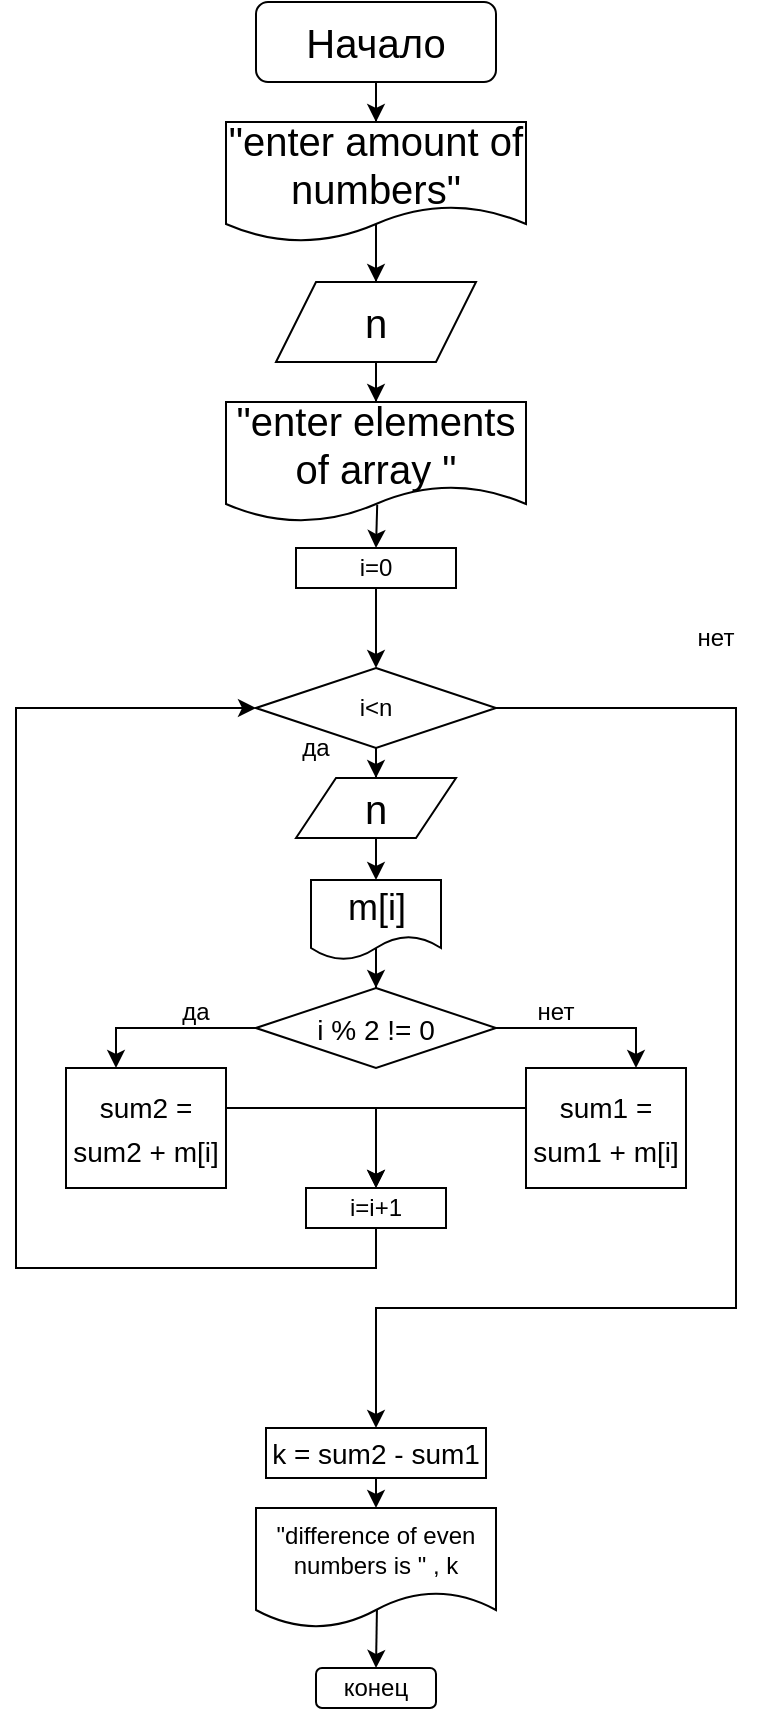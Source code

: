 <mxfile version="15.5.8" type="device"><diagram id="C5RBs43oDa-KdzZeNtuy" name="Page-1"><mxGraphModel dx="801" dy="830" grid="1" gridSize="20" guides="1" tooltips="1" connect="1" arrows="1" fold="1" page="1" pageScale="1" pageWidth="827" pageHeight="1169" math="0" shadow="0"><root><mxCell id="WIyWlLk6GJQsqaUBKTNV-0"/><mxCell id="WIyWlLk6GJQsqaUBKTNV-1" parent="WIyWlLk6GJQsqaUBKTNV-0"/><mxCell id="6rxGdcta7ztDB5Gd1GuF-130" value="" style="edgeStyle=orthogonalEdgeStyle;rounded=0;orthogonalLoop=1;jettySize=auto;html=1;" parent="WIyWlLk6GJQsqaUBKTNV-1" source="6rxGdcta7ztDB5Gd1GuF-131" target="6rxGdcta7ztDB5Gd1GuF-134" edge="1"><mxGeometry relative="1" as="geometry"/></mxCell><mxCell id="6rxGdcta7ztDB5Gd1GuF-131" value="i=0" style="whiteSpace=wrap;html=1;rounded=0;" parent="WIyWlLk6GJQsqaUBKTNV-1" vertex="1"><mxGeometry x="1260" y="280" width="80" height="20" as="geometry"/></mxCell><mxCell id="Hcy6HVX9xFuKbH1JVQTh-3" value="" style="edgeStyle=orthogonalEdgeStyle;rounded=0;orthogonalLoop=1;jettySize=auto;html=1;" edge="1" parent="WIyWlLk6GJQsqaUBKTNV-1" source="6rxGdcta7ztDB5Gd1GuF-134" target="Hcy6HVX9xFuKbH1JVQTh-2"><mxGeometry relative="1" as="geometry"/></mxCell><mxCell id="Hcy6HVX9xFuKbH1JVQTh-14" value="" style="edgeStyle=orthogonalEdgeStyle;rounded=0;orthogonalLoop=1;jettySize=auto;html=1;" edge="1" parent="WIyWlLk6GJQsqaUBKTNV-1" source="6rxGdcta7ztDB5Gd1GuF-134"><mxGeometry relative="1" as="geometry"><mxPoint x="1300" y="720" as="targetPoint"/><Array as="points"><mxPoint x="1480" y="360"/><mxPoint x="1480" y="660"/><mxPoint x="1300" y="660"/></Array></mxGeometry></mxCell><mxCell id="6rxGdcta7ztDB5Gd1GuF-134" value="i&amp;lt;n" style="rhombus;whiteSpace=wrap;html=1;rounded=0;" parent="WIyWlLk6GJQsqaUBKTNV-1" vertex="1"><mxGeometry x="1240" y="340" width="120" height="40" as="geometry"/></mxCell><mxCell id="Hcy6HVX9xFuKbH1JVQTh-11" value="" style="edgeStyle=orthogonalEdgeStyle;rounded=0;orthogonalLoop=1;jettySize=auto;html=1;entryX=0;entryY=0.5;entryDx=0;entryDy=0;" edge="1" parent="WIyWlLk6GJQsqaUBKTNV-1" source="6rxGdcta7ztDB5Gd1GuF-136" target="6rxGdcta7ztDB5Gd1GuF-134"><mxGeometry relative="1" as="geometry"><mxPoint x="1040" y="360" as="targetPoint"/><Array as="points"><mxPoint x="1300" y="640"/><mxPoint x="1120" y="640"/><mxPoint x="1120" y="360"/></Array></mxGeometry></mxCell><mxCell id="6rxGdcta7ztDB5Gd1GuF-136" value="i=i+1" style="rounded=0;whiteSpace=wrap;html=1;" parent="WIyWlLk6GJQsqaUBKTNV-1" vertex="1"><mxGeometry x="1265" y="600" width="70" height="20" as="geometry"/></mxCell><mxCell id="6rxGdcta7ztDB5Gd1GuF-138" value="да" style="text;html=1;strokeColor=none;fillColor=none;align=center;verticalAlign=middle;whiteSpace=wrap;rounded=0;" parent="WIyWlLk6GJQsqaUBKTNV-1" vertex="1"><mxGeometry x="1240" y="365" width="60" height="30" as="geometry"/></mxCell><mxCell id="6rxGdcta7ztDB5Gd1GuF-139" value="нет" style="text;html=1;strokeColor=none;fillColor=none;align=center;verticalAlign=middle;whiteSpace=wrap;rounded=0;" parent="WIyWlLk6GJQsqaUBKTNV-1" vertex="1"><mxGeometry x="1440" y="310" width="60" height="30" as="geometry"/></mxCell><mxCell id="6rxGdcta7ztDB5Gd1GuF-140" value="" style="edgeStyle=orthogonalEdgeStyle;rounded=0;orthogonalLoop=1;jettySize=auto;html=1;fontSize=14;exitX=0.505;exitY=0.823;exitDx=0;exitDy=0;exitPerimeter=0;startArrow=none;entryX=0.593;entryY=0.014;entryDx=0;entryDy=0;entryPerimeter=0;" parent="WIyWlLk6GJQsqaUBKTNV-1" source="6rxGdcta7ztDB5Gd1GuF-142" edge="1" target="6rxGdcta7ztDB5Gd1GuF-142"><mxGeometry relative="1" as="geometry"><mxPoint x="1300" y="887" as="targetPoint"/></mxGeometry></mxCell><mxCell id="Hcy6HVX9xFuKbH1JVQTh-17" value="" style="edgeStyle=orthogonalEdgeStyle;rounded=0;orthogonalLoop=1;jettySize=auto;html=1;exitX=0.504;exitY=0.833;exitDx=0;exitDy=0;exitPerimeter=0;entryX=0.5;entryY=0;entryDx=0;entryDy=0;" edge="1" parent="WIyWlLk6GJQsqaUBKTNV-1" source="6rxGdcta7ztDB5Gd1GuF-141" target="6rxGdcta7ztDB5Gd1GuF-142"><mxGeometry relative="1" as="geometry"><mxPoint x="1300" y="900" as="targetPoint"/></mxGeometry></mxCell><mxCell id="6rxGdcta7ztDB5Gd1GuF-141" value="&quot;difference of even numbers is&amp;nbsp;&quot; , k" style="shape=document;whiteSpace=wrap;html=1;boundedLbl=1;" parent="WIyWlLk6GJQsqaUBKTNV-1" vertex="1"><mxGeometry x="1240" y="760" width="120" height="60" as="geometry"/></mxCell><mxCell id="Hcy6HVX9xFuKbH1JVQTh-13" value="" style="edgeStyle=orthogonalEdgeStyle;rounded=0;orthogonalLoop=1;jettySize=auto;html=1;entryX=0.5;entryY=0;entryDx=0;entryDy=0;" edge="1" parent="WIyWlLk6GJQsqaUBKTNV-1" source="6rxGdcta7ztDB5Gd1GuF-145" target="Hcy6HVX9xFuKbH1JVQTh-6"><mxGeometry relative="1" as="geometry"/></mxCell><mxCell id="6rxGdcta7ztDB5Gd1GuF-145" value="m[i]" style="shape=document;whiteSpace=wrap;html=1;boundedLbl=1;fontSize=18;" parent="WIyWlLk6GJQsqaUBKTNV-1" vertex="1"><mxGeometry x="1267.5" y="446" width="65" height="40" as="geometry"/></mxCell><mxCell id="6rxGdcta7ztDB5Gd1GuF-146" value="" style="edgeStyle=orthogonalEdgeStyle;rounded=0;orthogonalLoop=1;jettySize=auto;html=1;fontSize=18;" parent="WIyWlLk6GJQsqaUBKTNV-1" target="6rxGdcta7ztDB5Gd1GuF-150" edge="1"><mxGeometry relative="1" as="geometry"><Array as="points"><mxPoint x="1170" y="520"/></Array><mxPoint x="1300.029" y="527.01" as="sourcePoint"/></mxGeometry></mxCell><mxCell id="6rxGdcta7ztDB5Gd1GuF-147" value="" style="edgeStyle=orthogonalEdgeStyle;rounded=0;orthogonalLoop=1;jettySize=auto;html=1;fontSize=14;" parent="WIyWlLk6GJQsqaUBKTNV-1" target="6rxGdcta7ztDB5Gd1GuF-152" edge="1"><mxGeometry relative="1" as="geometry"><Array as="points"><mxPoint x="1430" y="520"/></Array><mxPoint x="1300.029" y="527.01" as="sourcePoint"/></mxGeometry></mxCell><mxCell id="Hcy6HVX9xFuKbH1JVQTh-8" value="" style="edgeStyle=orthogonalEdgeStyle;rounded=0;orthogonalLoop=1;jettySize=auto;html=1;entryX=0.5;entryY=0;entryDx=0;entryDy=0;" edge="1" parent="WIyWlLk6GJQsqaUBKTNV-1" source="6rxGdcta7ztDB5Gd1GuF-150" target="6rxGdcta7ztDB5Gd1GuF-136"><mxGeometry relative="1" as="geometry"><mxPoint x="1300" y="585" as="targetPoint"/><Array as="points"><mxPoint x="1300" y="560"/></Array></mxGeometry></mxCell><mxCell id="6rxGdcta7ztDB5Gd1GuF-150" value="&lt;font style=&quot;font-size: 14px&quot;&gt;sum2 = sum2 + m[i]&lt;/font&gt;" style="whiteSpace=wrap;html=1;fontSize=18;" parent="WIyWlLk6GJQsqaUBKTNV-1" vertex="1"><mxGeometry x="1145" y="540" width="80" height="60" as="geometry"/></mxCell><mxCell id="Hcy6HVX9xFuKbH1JVQTh-12" value="" style="edgeStyle=orthogonalEdgeStyle;rounded=0;orthogonalLoop=1;jettySize=auto;html=1;" edge="1" parent="WIyWlLk6GJQsqaUBKTNV-1" source="6rxGdcta7ztDB5Gd1GuF-152"><mxGeometry relative="1" as="geometry"><mxPoint x="1300" y="600" as="targetPoint"/><Array as="points"><mxPoint x="1300" y="560"/></Array></mxGeometry></mxCell><mxCell id="6rxGdcta7ztDB5Gd1GuF-152" value="&lt;font style=&quot;font-size: 14px&quot;&gt;sum1 = sum1 + m[i]&lt;/font&gt;" style="whiteSpace=wrap;html=1;fontSize=18;" parent="WIyWlLk6GJQsqaUBKTNV-1" vertex="1"><mxGeometry x="1375" y="540" width="80" height="60" as="geometry"/></mxCell><mxCell id="6rxGdcta7ztDB5Gd1GuF-153" value="да" style="text;html=1;strokeColor=none;fillColor=none;align=center;verticalAlign=middle;whiteSpace=wrap;rounded=0;" parent="WIyWlLk6GJQsqaUBKTNV-1" vertex="1"><mxGeometry x="1180" y="497" width="60" height="30" as="geometry"/></mxCell><mxCell id="6rxGdcta7ztDB5Gd1GuF-154" value="нет" style="text;html=1;strokeColor=none;fillColor=none;align=center;verticalAlign=middle;whiteSpace=wrap;rounded=0;" parent="WIyWlLk6GJQsqaUBKTNV-1" vertex="1"><mxGeometry x="1360" y="497" width="60" height="30" as="geometry"/></mxCell><mxCell id="6rxGdcta7ztDB5Gd1GuF-155" value="" style="edgeStyle=orthogonalEdgeStyle;rounded=0;orthogonalLoop=1;jettySize=auto;html=1;fontSize=14;entryX=0.5;entryY=0;entryDx=0;entryDy=0;exitX=0.5;exitY=1;exitDx=0;exitDy=0;" parent="WIyWlLk6GJQsqaUBKTNV-1" source="Hcy6HVX9xFuKbH1JVQTh-15" target="6rxGdcta7ztDB5Gd1GuF-141" edge="1"><mxGeometry relative="1" as="geometry"><mxPoint x="1300" y="760" as="sourcePoint"/></mxGeometry></mxCell><mxCell id="6rxGdcta7ztDB5Gd1GuF-165" value="" style="edgeStyle=orthogonalEdgeStyle;rounded=0;orthogonalLoop=1;jettySize=auto;html=1;fontSize=14;" parent="WIyWlLk6GJQsqaUBKTNV-1" source="6rxGdcta7ztDB5Gd1GuF-166" target="6rxGdcta7ztDB5Gd1GuF-171" edge="1"><mxGeometry relative="1" as="geometry"/></mxCell><mxCell id="6rxGdcta7ztDB5Gd1GuF-166" value="&lt;font style=&quot;font-size: 20px&quot;&gt;Начало&lt;/font&gt;" style="rounded=1;whiteSpace=wrap;html=1;fontSize=12;glass=0;strokeWidth=1;shadow=0;" parent="WIyWlLk6GJQsqaUBKTNV-1" vertex="1"><mxGeometry x="1240" y="7" width="120" height="40" as="geometry"/></mxCell><mxCell id="6rxGdcta7ztDB5Gd1GuF-167" value="" style="edgeStyle=orthogonalEdgeStyle;rounded=0;orthogonalLoop=1;jettySize=auto;html=1;exitX=0.504;exitY=0.857;exitDx=0;exitDy=0;exitPerimeter=0;" parent="WIyWlLk6GJQsqaUBKTNV-1" source="6rxGdcta7ztDB5Gd1GuF-172" edge="1"><mxGeometry relative="1" as="geometry"><mxPoint x="1300" y="247" as="sourcePoint"/><mxPoint x="1300" y="280" as="targetPoint"/></mxGeometry></mxCell><mxCell id="6rxGdcta7ztDB5Gd1GuF-168" value="" style="edgeStyle=orthogonalEdgeStyle;rounded=0;orthogonalLoop=1;jettySize=auto;html=1;fontSize=14;" parent="WIyWlLk6GJQsqaUBKTNV-1" source="6rxGdcta7ztDB5Gd1GuF-169" target="6rxGdcta7ztDB5Gd1GuF-172" edge="1"><mxGeometry relative="1" as="geometry"/></mxCell><mxCell id="6rxGdcta7ztDB5Gd1GuF-169" value="&lt;span style=&quot;font-size: 20px&quot;&gt;n&lt;/span&gt;" style="shape=parallelogram;perimeter=parallelogramPerimeter;whiteSpace=wrap;html=1;fixedSize=1;" parent="WIyWlLk6GJQsqaUBKTNV-1" vertex="1"><mxGeometry x="1250" y="147" width="100" height="40" as="geometry"/></mxCell><mxCell id="6rxGdcta7ztDB5Gd1GuF-170" value="" style="edgeStyle=orthogonalEdgeStyle;rounded=0;orthogonalLoop=1;jettySize=auto;html=1;exitX=0.5;exitY=0.667;exitDx=0;exitDy=0;exitPerimeter=0;" parent="WIyWlLk6GJQsqaUBKTNV-1" source="6rxGdcta7ztDB5Gd1GuF-171" target="6rxGdcta7ztDB5Gd1GuF-169" edge="1"><mxGeometry relative="1" as="geometry"/></mxCell><mxCell id="6rxGdcta7ztDB5Gd1GuF-171" value="&lt;font style=&quot;font-size: 20px&quot;&gt;&quot;enter amount of numbers&quot;&lt;/font&gt;" style="shape=document;whiteSpace=wrap;html=1;boundedLbl=1;" parent="WIyWlLk6GJQsqaUBKTNV-1" vertex="1"><mxGeometry x="1225" y="67" width="150" height="60" as="geometry"/></mxCell><mxCell id="6rxGdcta7ztDB5Gd1GuF-172" value="&lt;font style=&quot;font-size: 20px&quot;&gt;&quot;enter elements of array &quot;&lt;/font&gt;" style="shape=document;whiteSpace=wrap;html=1;boundedLbl=1;" parent="WIyWlLk6GJQsqaUBKTNV-1" vertex="1"><mxGeometry x="1225" y="207" width="150" height="60" as="geometry"/></mxCell><mxCell id="Hcy6HVX9xFuKbH1JVQTh-5" value="" style="edgeStyle=orthogonalEdgeStyle;rounded=0;orthogonalLoop=1;jettySize=auto;html=1;" edge="1" parent="WIyWlLk6GJQsqaUBKTNV-1" source="Hcy6HVX9xFuKbH1JVQTh-2" target="6rxGdcta7ztDB5Gd1GuF-145"><mxGeometry relative="1" as="geometry"/></mxCell><mxCell id="Hcy6HVX9xFuKbH1JVQTh-2" value="&lt;span style=&quot;font-size: 20px&quot;&gt;n&lt;/span&gt;" style="shape=parallelogram;perimeter=parallelogramPerimeter;whiteSpace=wrap;html=1;fixedSize=1;" vertex="1" parent="WIyWlLk6GJQsqaUBKTNV-1"><mxGeometry x="1260" y="395" width="80" height="30" as="geometry"/></mxCell><mxCell id="Hcy6HVX9xFuKbH1JVQTh-6" value="&lt;font style=&quot;font-size: 14px&quot;&gt;i % 2 != 0&lt;/font&gt;" style="rhombus;whiteSpace=wrap;html=1;fontSize=18;" vertex="1" parent="WIyWlLk6GJQsqaUBKTNV-1"><mxGeometry x="1240" y="500" width="120" height="40" as="geometry"/></mxCell><mxCell id="Hcy6HVX9xFuKbH1JVQTh-15" value="k = sum2 - sum1" style="rounded=0;whiteSpace=wrap;html=1;fontSize=14;" vertex="1" parent="WIyWlLk6GJQsqaUBKTNV-1"><mxGeometry x="1245" y="720" width="110" height="25" as="geometry"/></mxCell><mxCell id="6rxGdcta7ztDB5Gd1GuF-142" value="конец" style="rounded=1;whiteSpace=wrap;html=1;" parent="WIyWlLk6GJQsqaUBKTNV-1" vertex="1"><mxGeometry x="1270" y="840" width="60" height="20" as="geometry"/></mxCell></root></mxGraphModel></diagram></mxfile>